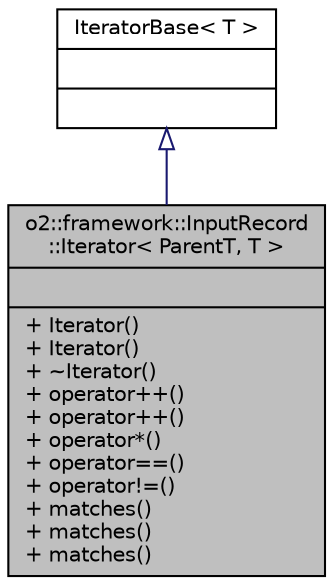 digraph "o2::framework::InputRecord::Iterator&lt; ParentT, T &gt;"
{
 // INTERACTIVE_SVG=YES
  bgcolor="transparent";
  edge [fontname="Helvetica",fontsize="10",labelfontname="Helvetica",labelfontsize="10"];
  node [fontname="Helvetica",fontsize="10",shape=record];
  Node0 [label="{o2::framework::InputRecord\l::Iterator\< ParentT, T \>\n||+ Iterator()\l+ Iterator()\l+ ~Iterator()\l+ operator++()\l+ operator++()\l+ operator*()\l+ operator==()\l+ operator!=()\l+ matches()\l+ matches()\l+ matches()\l}",height=0.2,width=0.4,color="black", fillcolor="grey75", style="filled", fontcolor="black"];
  Node1 -> Node0 [dir="back",color="midnightblue",fontsize="10",style="solid",arrowtail="onormal",fontname="Helvetica"];
  Node1 [label="{IteratorBase\< T \>\n||}",height=0.2,width=0.4,color="black",URL="$d4/db4/classIteratorBase.html"];
}
